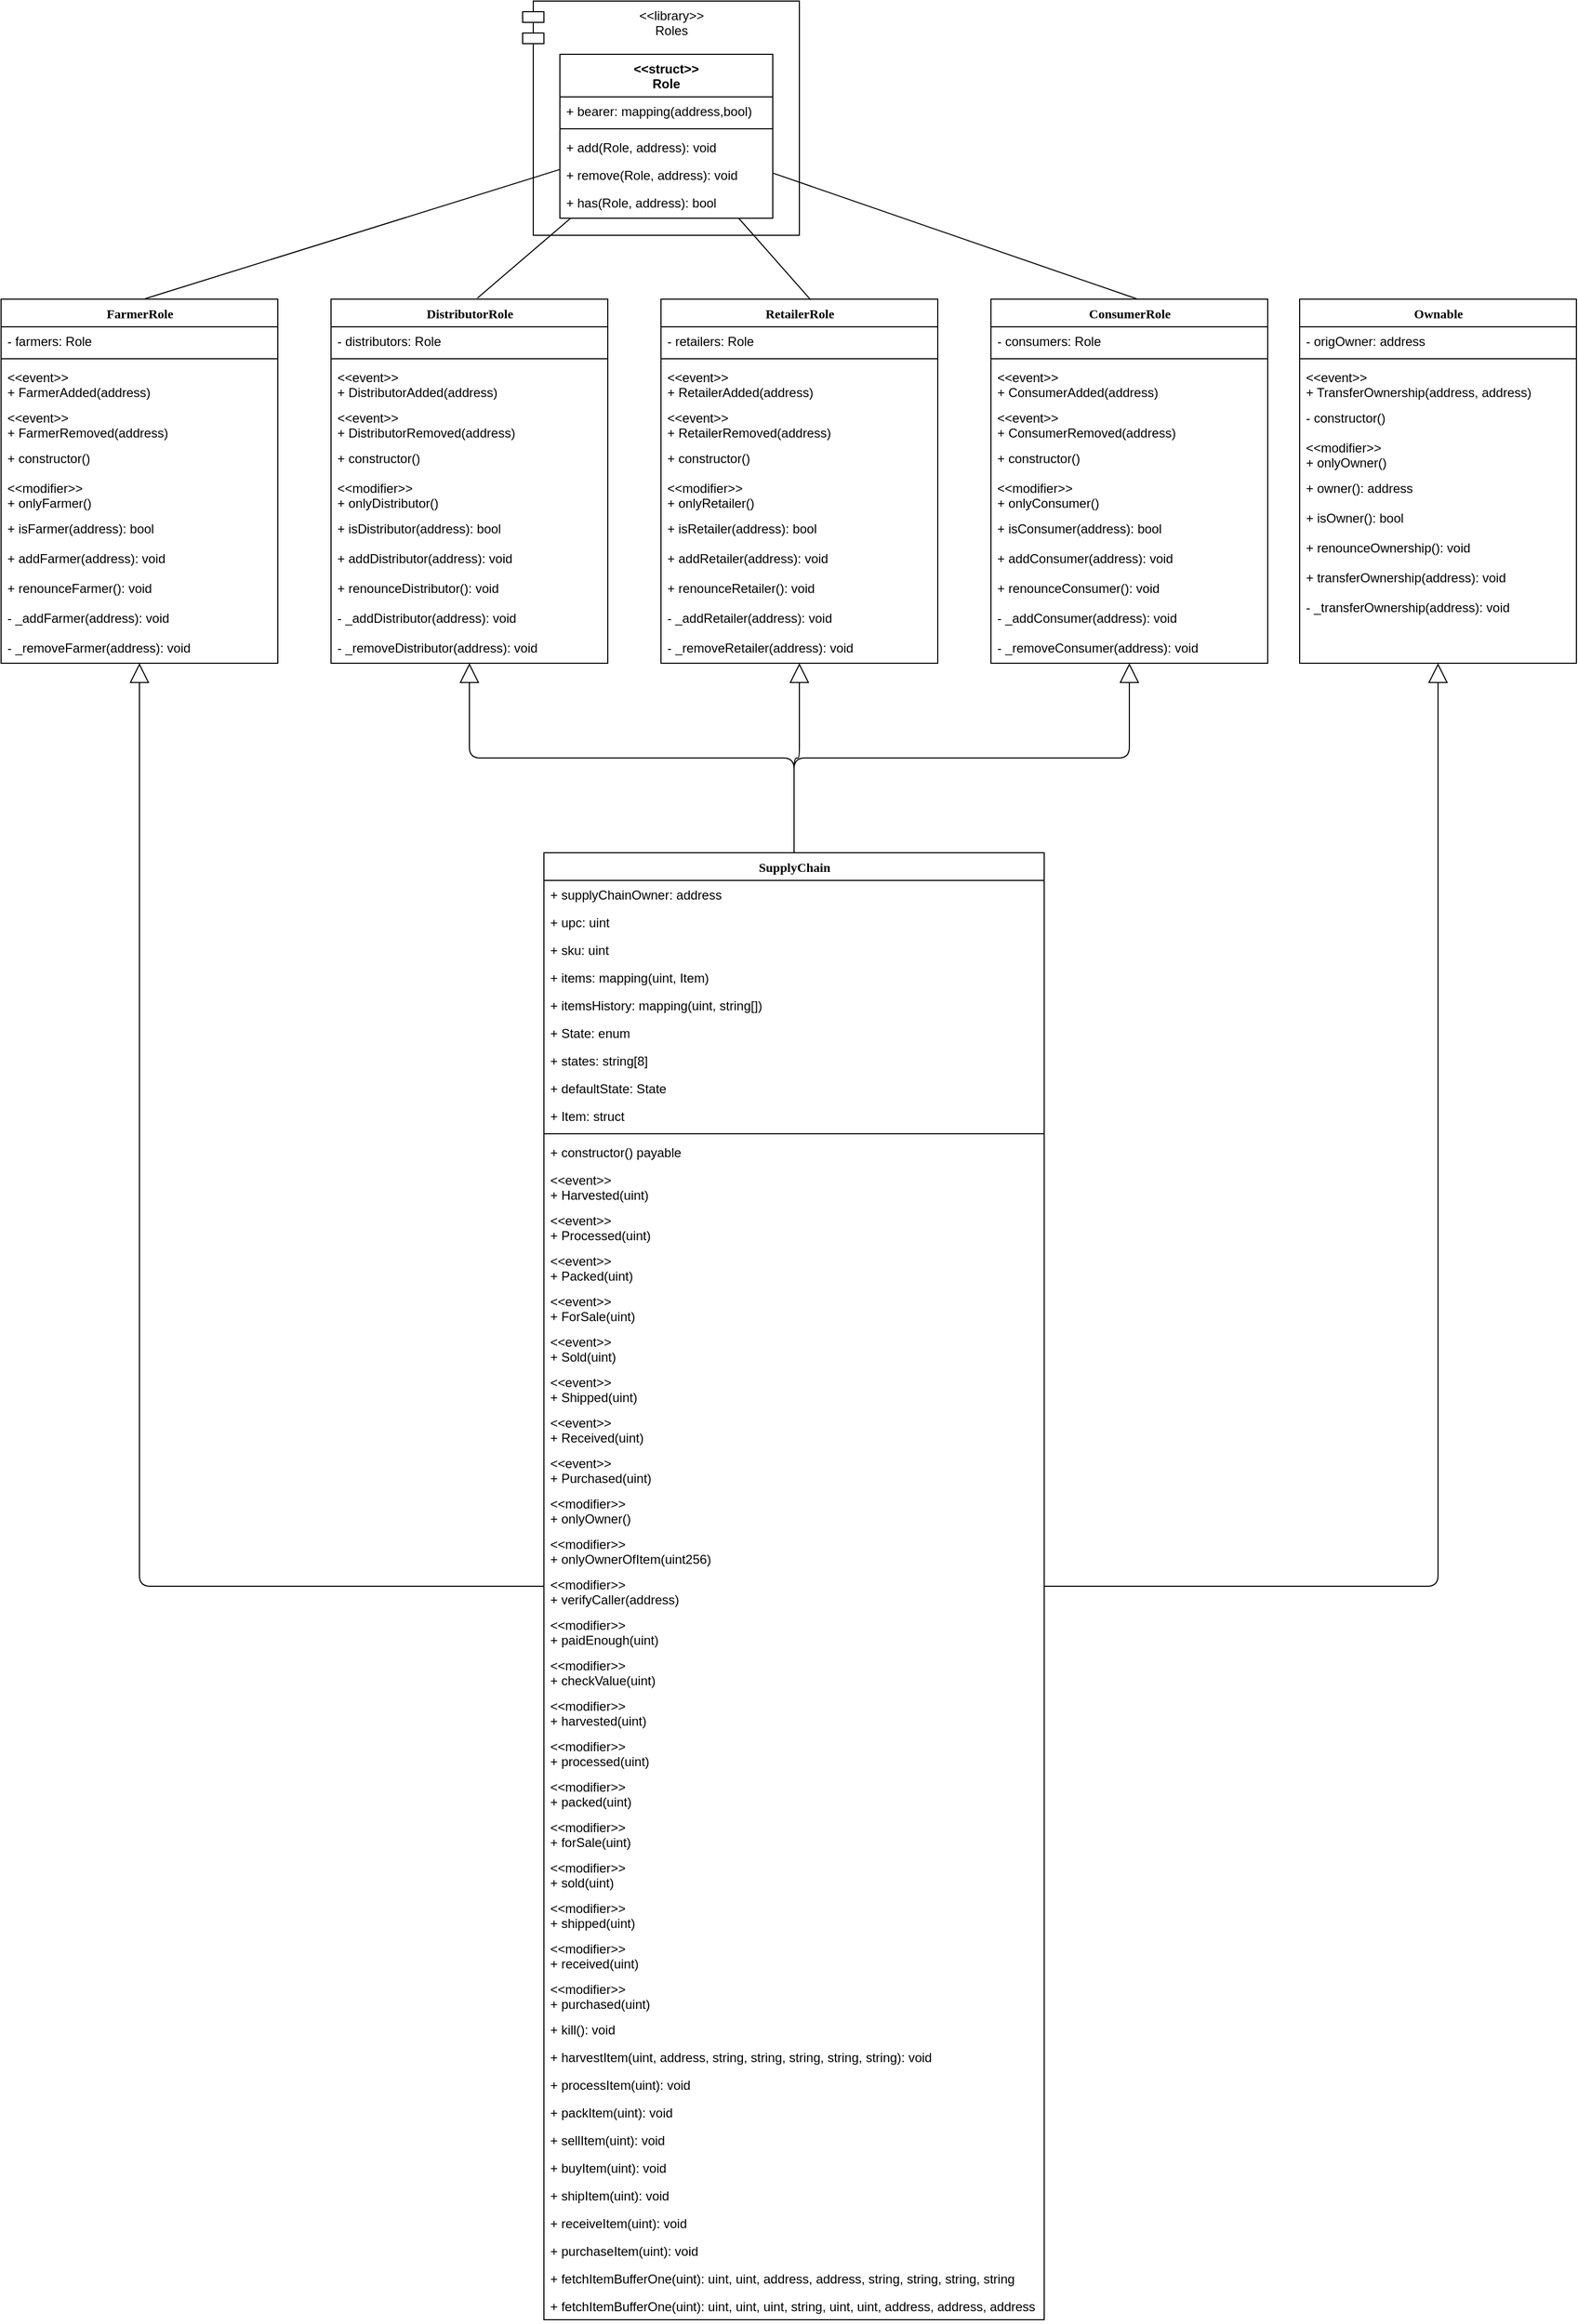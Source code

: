 <mxfile version="22.1.4" type="device">
  <diagram name="Page-1" id="9f46799a-70d6-7492-0946-bef42562c5a5">
    <mxGraphModel dx="1674" dy="790" grid="1" gridSize="10" guides="1" tooltips="1" connect="1" arrows="1" fold="1" page="1" pageScale="1" pageWidth="1100" pageHeight="850" background="none" math="0" shadow="0">
      <root>
        <mxCell id="0" />
        <mxCell id="1" parent="0" />
        <mxCell id="WF_WdsLJPNOX7HRi6oUJ-11" value="&amp;lt;&amp;lt;library&amp;gt;&amp;gt;&lt;br&gt;Roles" style="shape=module;align=left;spacingLeft=20;align=center;verticalAlign=top;whiteSpace=wrap;html=1;" vertex="1" parent="1">
          <mxGeometry x="530" width="260" height="220" as="geometry" />
        </mxCell>
        <mxCell id="78961159f06e98e8-43" value="FarmerRole" style="swimlane;html=1;fontStyle=1;align=center;verticalAlign=top;childLayout=stackLayout;horizontal=1;startSize=26;horizontalStack=0;resizeParent=1;resizeLast=0;collapsible=1;marginBottom=0;swimlaneFillColor=#ffffff;rounded=0;shadow=0;comic=0;labelBackgroundColor=none;strokeWidth=1;fillColor=none;fontFamily=Verdana;fontSize=12" parent="1" vertex="1">
          <mxGeometry x="40" y="280" width="260" height="342" as="geometry" />
        </mxCell>
        <mxCell id="78961159f06e98e8-44" value="- farmers: Role" style="text;html=1;strokeColor=none;fillColor=none;align=left;verticalAlign=top;spacingLeft=4;spacingRight=4;whiteSpace=wrap;overflow=hidden;rotatable=0;points=[[0,0.5],[1,0.5]];portConstraint=eastwest;" parent="78961159f06e98e8-43" vertex="1">
          <mxGeometry y="26" width="260" height="26" as="geometry" />
        </mxCell>
        <mxCell id="78961159f06e98e8-51" value="" style="line;html=1;strokeWidth=1;fillColor=none;align=left;verticalAlign=middle;spacingTop=-1;spacingLeft=3;spacingRight=3;rotatable=0;labelPosition=right;points=[];portConstraint=eastwest;" parent="78961159f06e98e8-43" vertex="1">
          <mxGeometry y="52" width="260" height="8" as="geometry" />
        </mxCell>
        <mxCell id="78961159f06e98e8-52" value="&amp;lt;&amp;lt;event&amp;gt;&amp;gt;&lt;br&gt;+ FarmerAdded(address)" style="text;html=1;strokeColor=none;fillColor=none;align=left;verticalAlign=top;spacingLeft=4;spacingRight=4;whiteSpace=wrap;overflow=hidden;rotatable=0;points=[[0,0.5],[1,0.5]];portConstraint=eastwest;" parent="78961159f06e98e8-43" vertex="1">
          <mxGeometry y="60" width="260" height="38" as="geometry" />
        </mxCell>
        <mxCell id="WF_WdsLJPNOX7HRi6oUJ-13" value="&amp;lt;&amp;lt;event&amp;gt;&amp;gt;&lt;br&gt;+ FarmerRemoved(address)" style="text;html=1;strokeColor=none;fillColor=none;align=left;verticalAlign=top;spacingLeft=4;spacingRight=4;whiteSpace=wrap;overflow=hidden;rotatable=0;points=[[0,0.5],[1,0.5]];portConstraint=eastwest;" vertex="1" parent="78961159f06e98e8-43">
          <mxGeometry y="98" width="260" height="38" as="geometry" />
        </mxCell>
        <mxCell id="WF_WdsLJPNOX7HRi6oUJ-14" value="+ constructor()" style="text;html=1;strokeColor=none;fillColor=none;align=left;verticalAlign=top;spacingLeft=4;spacingRight=4;whiteSpace=wrap;overflow=hidden;rotatable=0;points=[[0,0.5],[1,0.5]];portConstraint=eastwest;" vertex="1" parent="78961159f06e98e8-43">
          <mxGeometry y="136" width="260" height="28" as="geometry" />
        </mxCell>
        <mxCell id="WF_WdsLJPNOX7HRi6oUJ-15" value="&amp;lt;&amp;lt;modifier&amp;gt;&amp;gt;&lt;br&gt;+ onlyFarmer()" style="text;html=1;strokeColor=none;fillColor=none;align=left;verticalAlign=top;spacingLeft=4;spacingRight=4;whiteSpace=wrap;overflow=hidden;rotatable=0;points=[[0,0.5],[1,0.5]];portConstraint=eastwest;" vertex="1" parent="78961159f06e98e8-43">
          <mxGeometry y="164" width="260" height="38" as="geometry" />
        </mxCell>
        <mxCell id="WF_WdsLJPNOX7HRi6oUJ-16" value="+ isFarmer(address): bool" style="text;html=1;strokeColor=none;fillColor=none;align=left;verticalAlign=top;spacingLeft=4;spacingRight=4;whiteSpace=wrap;overflow=hidden;rotatable=0;points=[[0,0.5],[1,0.5]];portConstraint=eastwest;" vertex="1" parent="78961159f06e98e8-43">
          <mxGeometry y="202" width="260" height="28" as="geometry" />
        </mxCell>
        <mxCell id="WF_WdsLJPNOX7HRi6oUJ-18" value="+ addFarmer(address): void" style="text;html=1;strokeColor=none;fillColor=none;align=left;verticalAlign=top;spacingLeft=4;spacingRight=4;whiteSpace=wrap;overflow=hidden;rotatable=0;points=[[0,0.5],[1,0.5]];portConstraint=eastwest;" vertex="1" parent="78961159f06e98e8-43">
          <mxGeometry y="230" width="260" height="28" as="geometry" />
        </mxCell>
        <mxCell id="WF_WdsLJPNOX7HRi6oUJ-19" value="+ renounceFarmer(): void" style="text;html=1;strokeColor=none;fillColor=none;align=left;verticalAlign=top;spacingLeft=4;spacingRight=4;whiteSpace=wrap;overflow=hidden;rotatable=0;points=[[0,0.5],[1,0.5]];portConstraint=eastwest;" vertex="1" parent="78961159f06e98e8-43">
          <mxGeometry y="258" width="260" height="28" as="geometry" />
        </mxCell>
        <mxCell id="WF_WdsLJPNOX7HRi6oUJ-20" value="- _addFarmer(address): void" style="text;html=1;strokeColor=none;fillColor=none;align=left;verticalAlign=top;spacingLeft=4;spacingRight=4;whiteSpace=wrap;overflow=hidden;rotatable=0;points=[[0,0.5],[1,0.5]];portConstraint=eastwest;" vertex="1" parent="78961159f06e98e8-43">
          <mxGeometry y="286" width="260" height="28" as="geometry" />
        </mxCell>
        <mxCell id="WF_WdsLJPNOX7HRi6oUJ-21" value="- _removeFarmer(address): void" style="text;html=1;strokeColor=none;fillColor=none;align=left;verticalAlign=top;spacingLeft=4;spacingRight=4;whiteSpace=wrap;overflow=hidden;rotatable=0;points=[[0,0.5],[1,0.5]];portConstraint=eastwest;" vertex="1" parent="78961159f06e98e8-43">
          <mxGeometry y="314" width="260" height="28" as="geometry" />
        </mxCell>
        <mxCell id="78961159f06e98e8-127" style="edgeStyle=orthogonalEdgeStyle;html=1;labelBackgroundColor=none;startFill=0;startSize=8;endArrow=block;endFill=0;endSize=16;fontFamily=Verdana;fontSize=12;" parent="1" source="78961159f06e98e8-95" target="78961159f06e98e8-43" edge="1">
          <mxGeometry relative="1" as="geometry" />
        </mxCell>
        <mxCell id="78961159f06e98e8-95" value="SupplyChain" style="swimlane;html=1;fontStyle=1;align=center;verticalAlign=top;childLayout=stackLayout;horizontal=1;startSize=26;horizontalStack=0;resizeParent=1;resizeLast=0;collapsible=1;marginBottom=0;swimlaneFillColor=#ffffff;rounded=0;shadow=0;comic=0;labelBackgroundColor=none;strokeWidth=1;fillColor=none;fontFamily=Verdana;fontSize=12" parent="1" vertex="1">
          <mxGeometry x="550" y="800" width="470" height="1378" as="geometry" />
        </mxCell>
        <mxCell id="78961159f06e98e8-96" value="+ supplyChainOwner: address" style="text;html=1;strokeColor=none;fillColor=none;align=left;verticalAlign=top;spacingLeft=4;spacingRight=4;whiteSpace=wrap;overflow=hidden;rotatable=0;points=[[0,0.5],[1,0.5]];portConstraint=eastwest;" parent="78961159f06e98e8-95" vertex="1">
          <mxGeometry y="26" width="470" height="26" as="geometry" />
        </mxCell>
        <mxCell id="78961159f06e98e8-97" value="+ upc: uint" style="text;html=1;strokeColor=none;fillColor=none;align=left;verticalAlign=top;spacingLeft=4;spacingRight=4;whiteSpace=wrap;overflow=hidden;rotatable=0;points=[[0,0.5],[1,0.5]];portConstraint=eastwest;" parent="78961159f06e98e8-95" vertex="1">
          <mxGeometry y="52" width="470" height="26" as="geometry" />
        </mxCell>
        <mxCell id="78961159f06e98e8-98" value="+ sku: uint" style="text;html=1;strokeColor=none;fillColor=none;align=left;verticalAlign=top;spacingLeft=4;spacingRight=4;whiteSpace=wrap;overflow=hidden;rotatable=0;points=[[0,0.5],[1,0.5]];portConstraint=eastwest;" parent="78961159f06e98e8-95" vertex="1">
          <mxGeometry y="78" width="470" height="26" as="geometry" />
        </mxCell>
        <mxCell id="78961159f06e98e8-102" value="+ items: mapping(uint, Item)" style="text;html=1;strokeColor=none;fillColor=none;align=left;verticalAlign=top;spacingLeft=4;spacingRight=4;whiteSpace=wrap;overflow=hidden;rotatable=0;points=[[0,0.5],[1,0.5]];portConstraint=eastwest;" parent="78961159f06e98e8-95" vertex="1">
          <mxGeometry y="104" width="470" height="26" as="geometry" />
        </mxCell>
        <mxCell id="WF_WdsLJPNOX7HRi6oUJ-80" value="+ itemsHistory: mapping(uint, string[])" style="text;html=1;strokeColor=none;fillColor=none;align=left;verticalAlign=top;spacingLeft=4;spacingRight=4;whiteSpace=wrap;overflow=hidden;rotatable=0;points=[[0,0.5],[1,0.5]];portConstraint=eastwest;" vertex="1" parent="78961159f06e98e8-95">
          <mxGeometry y="130" width="470" height="26" as="geometry" />
        </mxCell>
        <mxCell id="WF_WdsLJPNOX7HRi6oUJ-83" value="+ State: enum" style="text;html=1;strokeColor=none;fillColor=none;align=left;verticalAlign=top;spacingLeft=4;spacingRight=4;whiteSpace=wrap;overflow=hidden;rotatable=0;points=[[0,0.5],[1,0.5]];portConstraint=eastwest;" vertex="1" parent="78961159f06e98e8-95">
          <mxGeometry y="156" width="470" height="26" as="geometry" />
        </mxCell>
        <mxCell id="WF_WdsLJPNOX7HRi6oUJ-84" value="+ states: string[8]" style="text;html=1;strokeColor=none;fillColor=none;align=left;verticalAlign=top;spacingLeft=4;spacingRight=4;whiteSpace=wrap;overflow=hidden;rotatable=0;points=[[0,0.5],[1,0.5]];portConstraint=eastwest;" vertex="1" parent="78961159f06e98e8-95">
          <mxGeometry y="182" width="470" height="26" as="geometry" />
        </mxCell>
        <mxCell id="WF_WdsLJPNOX7HRi6oUJ-85" value="+ defaultState: State" style="text;html=1;strokeColor=none;fillColor=none;align=left;verticalAlign=top;spacingLeft=4;spacingRight=4;whiteSpace=wrap;overflow=hidden;rotatable=0;points=[[0,0.5],[1,0.5]];portConstraint=eastwest;" vertex="1" parent="78961159f06e98e8-95">
          <mxGeometry y="208" width="470" height="26" as="geometry" />
        </mxCell>
        <mxCell id="WF_WdsLJPNOX7HRi6oUJ-86" value="+ Item: struct" style="text;html=1;strokeColor=none;fillColor=none;align=left;verticalAlign=top;spacingLeft=4;spacingRight=4;whiteSpace=wrap;overflow=hidden;rotatable=0;points=[[0,0.5],[1,0.5]];portConstraint=eastwest;" vertex="1" parent="78961159f06e98e8-95">
          <mxGeometry y="234" width="470" height="26" as="geometry" />
        </mxCell>
        <mxCell id="78961159f06e98e8-103" value="" style="line;html=1;strokeWidth=1;fillColor=none;align=left;verticalAlign=middle;spacingTop=-1;spacingLeft=3;spacingRight=3;rotatable=0;labelPosition=right;points=[];portConstraint=eastwest;" parent="78961159f06e98e8-95" vertex="1">
          <mxGeometry y="260" width="470" height="8" as="geometry" />
        </mxCell>
        <mxCell id="78961159f06e98e8-104" value="+ constructor() payable" style="text;html=1;strokeColor=none;fillColor=none;align=left;verticalAlign=top;spacingLeft=4;spacingRight=4;whiteSpace=wrap;overflow=hidden;rotatable=0;points=[[0,0.5],[1,0.5]];portConstraint=eastwest;" parent="78961159f06e98e8-95" vertex="1">
          <mxGeometry y="268" width="470" height="26" as="geometry" />
        </mxCell>
        <mxCell id="WF_WdsLJPNOX7HRi6oUJ-87" value="&amp;lt;&amp;lt;event&amp;gt;&amp;gt;&lt;br&gt;+ Harvested(uint)" style="text;html=1;strokeColor=none;fillColor=none;align=left;verticalAlign=top;spacingLeft=4;spacingRight=4;whiteSpace=wrap;overflow=hidden;rotatable=0;points=[[0,0.5],[1,0.5]];portConstraint=eastwest;" vertex="1" parent="78961159f06e98e8-95">
          <mxGeometry y="294" width="470" height="38" as="geometry" />
        </mxCell>
        <mxCell id="WF_WdsLJPNOX7HRi6oUJ-88" value="&amp;lt;&amp;lt;event&amp;gt;&amp;gt;&lt;br&gt;+ Processed(uint)" style="text;html=1;strokeColor=none;fillColor=none;align=left;verticalAlign=top;spacingLeft=4;spacingRight=4;whiteSpace=wrap;overflow=hidden;rotatable=0;points=[[0,0.5],[1,0.5]];portConstraint=eastwest;" vertex="1" parent="78961159f06e98e8-95">
          <mxGeometry y="332" width="470" height="38" as="geometry" />
        </mxCell>
        <mxCell id="WF_WdsLJPNOX7HRi6oUJ-89" value="&amp;lt;&amp;lt;event&amp;gt;&amp;gt;&lt;br&gt;+ Packed(uint)" style="text;html=1;strokeColor=none;fillColor=none;align=left;verticalAlign=top;spacingLeft=4;spacingRight=4;whiteSpace=wrap;overflow=hidden;rotatable=0;points=[[0,0.5],[1,0.5]];portConstraint=eastwest;" vertex="1" parent="78961159f06e98e8-95">
          <mxGeometry y="370" width="470" height="38" as="geometry" />
        </mxCell>
        <mxCell id="WF_WdsLJPNOX7HRi6oUJ-90" value="&amp;lt;&amp;lt;event&amp;gt;&amp;gt;&lt;br&gt;+ ForSale(uint)" style="text;html=1;strokeColor=none;fillColor=none;align=left;verticalAlign=top;spacingLeft=4;spacingRight=4;whiteSpace=wrap;overflow=hidden;rotatable=0;points=[[0,0.5],[1,0.5]];portConstraint=eastwest;" vertex="1" parent="78961159f06e98e8-95">
          <mxGeometry y="408" width="470" height="38" as="geometry" />
        </mxCell>
        <mxCell id="WF_WdsLJPNOX7HRi6oUJ-91" value="&amp;lt;&amp;lt;event&amp;gt;&amp;gt;&lt;br&gt;+ Sold(uint)" style="text;html=1;strokeColor=none;fillColor=none;align=left;verticalAlign=top;spacingLeft=4;spacingRight=4;whiteSpace=wrap;overflow=hidden;rotatable=0;points=[[0,0.5],[1,0.5]];portConstraint=eastwest;" vertex="1" parent="78961159f06e98e8-95">
          <mxGeometry y="446" width="470" height="38" as="geometry" />
        </mxCell>
        <mxCell id="WF_WdsLJPNOX7HRi6oUJ-92" value="&amp;lt;&amp;lt;event&amp;gt;&amp;gt;&lt;br&gt;+ Shipped(uint)" style="text;html=1;strokeColor=none;fillColor=none;align=left;verticalAlign=top;spacingLeft=4;spacingRight=4;whiteSpace=wrap;overflow=hidden;rotatable=0;points=[[0,0.5],[1,0.5]];portConstraint=eastwest;" vertex="1" parent="78961159f06e98e8-95">
          <mxGeometry y="484" width="470" height="38" as="geometry" />
        </mxCell>
        <mxCell id="WF_WdsLJPNOX7HRi6oUJ-93" value="&amp;lt;&amp;lt;event&amp;gt;&amp;gt;&lt;br&gt;+ Received(uint)" style="text;html=1;strokeColor=none;fillColor=none;align=left;verticalAlign=top;spacingLeft=4;spacingRight=4;whiteSpace=wrap;overflow=hidden;rotatable=0;points=[[0,0.5],[1,0.5]];portConstraint=eastwest;" vertex="1" parent="78961159f06e98e8-95">
          <mxGeometry y="522" width="470" height="38" as="geometry" />
        </mxCell>
        <mxCell id="WF_WdsLJPNOX7HRi6oUJ-94" value="&amp;lt;&amp;lt;event&amp;gt;&amp;gt;&lt;br&gt;+ Purchased(uint)" style="text;html=1;strokeColor=none;fillColor=none;align=left;verticalAlign=top;spacingLeft=4;spacingRight=4;whiteSpace=wrap;overflow=hidden;rotatable=0;points=[[0,0.5],[1,0.5]];portConstraint=eastwest;" vertex="1" parent="78961159f06e98e8-95">
          <mxGeometry y="560" width="470" height="38" as="geometry" />
        </mxCell>
        <mxCell id="WF_WdsLJPNOX7HRi6oUJ-95" value="&amp;lt;&amp;lt;modifier&amp;gt;&amp;gt;&lt;br&gt;+ onlyOwner()" style="text;html=1;strokeColor=none;fillColor=none;align=left;verticalAlign=top;spacingLeft=4;spacingRight=4;whiteSpace=wrap;overflow=hidden;rotatable=0;points=[[0,0.5],[1,0.5]];portConstraint=eastwest;" vertex="1" parent="78961159f06e98e8-95">
          <mxGeometry y="598" width="470" height="38" as="geometry" />
        </mxCell>
        <mxCell id="WF_WdsLJPNOX7HRi6oUJ-96" value="&amp;lt;&amp;lt;modifier&amp;gt;&amp;gt;&lt;br&gt;+ onlyOwnerOfItem(uint256)" style="text;html=1;strokeColor=none;fillColor=none;align=left;verticalAlign=top;spacingLeft=4;spacingRight=4;whiteSpace=wrap;overflow=hidden;rotatable=0;points=[[0,0.5],[1,0.5]];portConstraint=eastwest;" vertex="1" parent="78961159f06e98e8-95">
          <mxGeometry y="636" width="470" height="38" as="geometry" />
        </mxCell>
        <mxCell id="WF_WdsLJPNOX7HRi6oUJ-97" value="&amp;lt;&amp;lt;modifier&amp;gt;&amp;gt;&lt;br&gt;+ verifyCaller(address)" style="text;html=1;strokeColor=none;fillColor=none;align=left;verticalAlign=top;spacingLeft=4;spacingRight=4;whiteSpace=wrap;overflow=hidden;rotatable=0;points=[[0,0.5],[1,0.5]];portConstraint=eastwest;" vertex="1" parent="78961159f06e98e8-95">
          <mxGeometry y="674" width="470" height="38" as="geometry" />
        </mxCell>
        <mxCell id="WF_WdsLJPNOX7HRi6oUJ-98" value="&amp;lt;&amp;lt;modifier&amp;gt;&amp;gt;&lt;br&gt;+ paidEnough(uint)" style="text;html=1;strokeColor=none;fillColor=none;align=left;verticalAlign=top;spacingLeft=4;spacingRight=4;whiteSpace=wrap;overflow=hidden;rotatable=0;points=[[0,0.5],[1,0.5]];portConstraint=eastwest;" vertex="1" parent="78961159f06e98e8-95">
          <mxGeometry y="712" width="470" height="38" as="geometry" />
        </mxCell>
        <mxCell id="WF_WdsLJPNOX7HRi6oUJ-99" value="&amp;lt;&amp;lt;modifier&amp;gt;&amp;gt;&lt;br&gt;+ checkValue(uint)" style="text;html=1;strokeColor=none;fillColor=none;align=left;verticalAlign=top;spacingLeft=4;spacingRight=4;whiteSpace=wrap;overflow=hidden;rotatable=0;points=[[0,0.5],[1,0.5]];portConstraint=eastwest;" vertex="1" parent="78961159f06e98e8-95">
          <mxGeometry y="750" width="470" height="38" as="geometry" />
        </mxCell>
        <mxCell id="WF_WdsLJPNOX7HRi6oUJ-100" value="&amp;lt;&amp;lt;modifier&amp;gt;&amp;gt;&lt;br&gt;+ harvested(uint)" style="text;html=1;strokeColor=none;fillColor=none;align=left;verticalAlign=top;spacingLeft=4;spacingRight=4;whiteSpace=wrap;overflow=hidden;rotatable=0;points=[[0,0.5],[1,0.5]];portConstraint=eastwest;" vertex="1" parent="78961159f06e98e8-95">
          <mxGeometry y="788" width="470" height="38" as="geometry" />
        </mxCell>
        <mxCell id="WF_WdsLJPNOX7HRi6oUJ-101" value="&amp;lt;&amp;lt;modifier&amp;gt;&amp;gt;&lt;br&gt;+ processed(uint)" style="text;html=1;strokeColor=none;fillColor=none;align=left;verticalAlign=top;spacingLeft=4;spacingRight=4;whiteSpace=wrap;overflow=hidden;rotatable=0;points=[[0,0.5],[1,0.5]];portConstraint=eastwest;" vertex="1" parent="78961159f06e98e8-95">
          <mxGeometry y="826" width="470" height="38" as="geometry" />
        </mxCell>
        <mxCell id="WF_WdsLJPNOX7HRi6oUJ-102" value="&amp;lt;&amp;lt;modifier&amp;gt;&amp;gt;&lt;br&gt;+ packed(uint)" style="text;html=1;strokeColor=none;fillColor=none;align=left;verticalAlign=top;spacingLeft=4;spacingRight=4;whiteSpace=wrap;overflow=hidden;rotatable=0;points=[[0,0.5],[1,0.5]];portConstraint=eastwest;" vertex="1" parent="78961159f06e98e8-95">
          <mxGeometry y="864" width="470" height="38" as="geometry" />
        </mxCell>
        <mxCell id="WF_WdsLJPNOX7HRi6oUJ-103" value="&amp;lt;&amp;lt;modifier&amp;gt;&amp;gt;&lt;br&gt;+ forSale(uint)" style="text;html=1;strokeColor=none;fillColor=none;align=left;verticalAlign=top;spacingLeft=4;spacingRight=4;whiteSpace=wrap;overflow=hidden;rotatable=0;points=[[0,0.5],[1,0.5]];portConstraint=eastwest;" vertex="1" parent="78961159f06e98e8-95">
          <mxGeometry y="902" width="470" height="38" as="geometry" />
        </mxCell>
        <mxCell id="WF_WdsLJPNOX7HRi6oUJ-104" value="&amp;lt;&amp;lt;modifier&amp;gt;&amp;gt;&lt;br&gt;+ sold(uint)" style="text;html=1;strokeColor=none;fillColor=none;align=left;verticalAlign=top;spacingLeft=4;spacingRight=4;whiteSpace=wrap;overflow=hidden;rotatable=0;points=[[0,0.5],[1,0.5]];portConstraint=eastwest;" vertex="1" parent="78961159f06e98e8-95">
          <mxGeometry y="940" width="470" height="38" as="geometry" />
        </mxCell>
        <mxCell id="WF_WdsLJPNOX7HRi6oUJ-105" value="&amp;lt;&amp;lt;modifier&amp;gt;&amp;gt;&lt;br&gt;+ shipped(uint)" style="text;html=1;strokeColor=none;fillColor=none;align=left;verticalAlign=top;spacingLeft=4;spacingRight=4;whiteSpace=wrap;overflow=hidden;rotatable=0;points=[[0,0.5],[1,0.5]];portConstraint=eastwest;" vertex="1" parent="78961159f06e98e8-95">
          <mxGeometry y="978" width="470" height="38" as="geometry" />
        </mxCell>
        <mxCell id="WF_WdsLJPNOX7HRi6oUJ-106" value="&amp;lt;&amp;lt;modifier&amp;gt;&amp;gt;&lt;br&gt;+ received(uint)" style="text;html=1;strokeColor=none;fillColor=none;align=left;verticalAlign=top;spacingLeft=4;spacingRight=4;whiteSpace=wrap;overflow=hidden;rotatable=0;points=[[0,0.5],[1,0.5]];portConstraint=eastwest;" vertex="1" parent="78961159f06e98e8-95">
          <mxGeometry y="1016" width="470" height="38" as="geometry" />
        </mxCell>
        <mxCell id="WF_WdsLJPNOX7HRi6oUJ-107" value="&amp;lt;&amp;lt;modifier&amp;gt;&amp;gt;&lt;br&gt;+ purchased(uint)" style="text;html=1;strokeColor=none;fillColor=none;align=left;verticalAlign=top;spacingLeft=4;spacingRight=4;whiteSpace=wrap;overflow=hidden;rotatable=0;points=[[0,0.5],[1,0.5]];portConstraint=eastwest;" vertex="1" parent="78961159f06e98e8-95">
          <mxGeometry y="1054" width="470" height="38" as="geometry" />
        </mxCell>
        <mxCell id="WF_WdsLJPNOX7HRi6oUJ-108" value="+ kill(): void" style="text;html=1;strokeColor=none;fillColor=none;align=left;verticalAlign=top;spacingLeft=4;spacingRight=4;whiteSpace=wrap;overflow=hidden;rotatable=0;points=[[0,0.5],[1,0.5]];portConstraint=eastwest;" vertex="1" parent="78961159f06e98e8-95">
          <mxGeometry y="1092" width="470" height="26" as="geometry" />
        </mxCell>
        <mxCell id="WF_WdsLJPNOX7HRi6oUJ-109" value="+ harvestItem(uint, address, string,&amp;nbsp;string,&amp;nbsp;string,&amp;nbsp;string,&amp;nbsp;string): void" style="text;html=1;strokeColor=none;fillColor=none;align=left;verticalAlign=top;spacingLeft=4;spacingRight=4;whiteSpace=wrap;overflow=hidden;rotatable=0;points=[[0,0.5],[1,0.5]];portConstraint=eastwest;" vertex="1" parent="78961159f06e98e8-95">
          <mxGeometry y="1118" width="470" height="26" as="geometry" />
        </mxCell>
        <mxCell id="WF_WdsLJPNOX7HRi6oUJ-110" value="+ processItem(uint): void" style="text;html=1;strokeColor=none;fillColor=none;align=left;verticalAlign=top;spacingLeft=4;spacingRight=4;whiteSpace=wrap;overflow=hidden;rotatable=0;points=[[0,0.5],[1,0.5]];portConstraint=eastwest;" vertex="1" parent="78961159f06e98e8-95">
          <mxGeometry y="1144" width="470" height="26" as="geometry" />
        </mxCell>
        <mxCell id="WF_WdsLJPNOX7HRi6oUJ-111" value="+ packItem(uint): void" style="text;html=1;strokeColor=none;fillColor=none;align=left;verticalAlign=top;spacingLeft=4;spacingRight=4;whiteSpace=wrap;overflow=hidden;rotatable=0;points=[[0,0.5],[1,0.5]];portConstraint=eastwest;" vertex="1" parent="78961159f06e98e8-95">
          <mxGeometry y="1170" width="470" height="26" as="geometry" />
        </mxCell>
        <mxCell id="WF_WdsLJPNOX7HRi6oUJ-112" value="+ sellItem(uint): void" style="text;html=1;strokeColor=none;fillColor=none;align=left;verticalAlign=top;spacingLeft=4;spacingRight=4;whiteSpace=wrap;overflow=hidden;rotatable=0;points=[[0,0.5],[1,0.5]];portConstraint=eastwest;" vertex="1" parent="78961159f06e98e8-95">
          <mxGeometry y="1196" width="470" height="26" as="geometry" />
        </mxCell>
        <mxCell id="WF_WdsLJPNOX7HRi6oUJ-113" value="+ buyItem(uint): void" style="text;html=1;strokeColor=none;fillColor=none;align=left;verticalAlign=top;spacingLeft=4;spacingRight=4;whiteSpace=wrap;overflow=hidden;rotatable=0;points=[[0,0.5],[1,0.5]];portConstraint=eastwest;" vertex="1" parent="78961159f06e98e8-95">
          <mxGeometry y="1222" width="470" height="26" as="geometry" />
        </mxCell>
        <mxCell id="WF_WdsLJPNOX7HRi6oUJ-114" value="+ shipItem(uint): void" style="text;html=1;strokeColor=none;fillColor=none;align=left;verticalAlign=top;spacingLeft=4;spacingRight=4;whiteSpace=wrap;overflow=hidden;rotatable=0;points=[[0,0.5],[1,0.5]];portConstraint=eastwest;" vertex="1" parent="78961159f06e98e8-95">
          <mxGeometry y="1248" width="470" height="26" as="geometry" />
        </mxCell>
        <mxCell id="WF_WdsLJPNOX7HRi6oUJ-115" value="+ receiveItem(uint): void" style="text;html=1;strokeColor=none;fillColor=none;align=left;verticalAlign=top;spacingLeft=4;spacingRight=4;whiteSpace=wrap;overflow=hidden;rotatable=0;points=[[0,0.5],[1,0.5]];portConstraint=eastwest;" vertex="1" parent="78961159f06e98e8-95">
          <mxGeometry y="1274" width="470" height="26" as="geometry" />
        </mxCell>
        <mxCell id="WF_WdsLJPNOX7HRi6oUJ-116" value="+ purchaseItem(uint): void" style="text;html=1;strokeColor=none;fillColor=none;align=left;verticalAlign=top;spacingLeft=4;spacingRight=4;whiteSpace=wrap;overflow=hidden;rotatable=0;points=[[0,0.5],[1,0.5]];portConstraint=eastwest;" vertex="1" parent="78961159f06e98e8-95">
          <mxGeometry y="1300" width="470" height="26" as="geometry" />
        </mxCell>
        <mxCell id="WF_WdsLJPNOX7HRi6oUJ-117" value="+ fetchItemBufferOne(uint): uint, uint, address, address, string, string, string, string" style="text;html=1;strokeColor=none;fillColor=none;align=left;verticalAlign=top;spacingLeft=4;spacingRight=4;whiteSpace=wrap;overflow=hidden;rotatable=0;points=[[0,0.5],[1,0.5]];portConstraint=eastwest;" vertex="1" parent="78961159f06e98e8-95">
          <mxGeometry y="1326" width="470" height="26" as="geometry" />
        </mxCell>
        <mxCell id="WF_WdsLJPNOX7HRi6oUJ-118" value="+ fetchItemBufferOne(uint): uint, uint, uint, string, uint, uint, address, address, address" style="text;html=1;strokeColor=none;fillColor=none;align=left;verticalAlign=top;spacingLeft=4;spacingRight=4;whiteSpace=wrap;overflow=hidden;rotatable=0;points=[[0,0.5],[1,0.5]];portConstraint=eastwest;" vertex="1" parent="78961159f06e98e8-95">
          <mxGeometry y="1352" width="470" height="26" as="geometry" />
        </mxCell>
        <mxCell id="WF_WdsLJPNOX7HRi6oUJ-5" value="&amp;lt;&amp;lt;struct&amp;gt;&amp;gt;&lt;br style=&quot;font-size: 12px;&quot;&gt;Role" style="swimlane;fontStyle=1;align=center;verticalAlign=top;childLayout=stackLayout;horizontal=1;startSize=40;horizontalStack=0;resizeParent=1;resizeParentMax=0;resizeLast=0;collapsible=1;marginBottom=0;html=1;fontSize=12;whiteSpace=wrap;spacing=2;spacingTop=0;spacingBottom=0;swimlaneLine=1;" vertex="1" parent="1">
          <mxGeometry x="565" y="50" width="200" height="154" as="geometry">
            <mxRectangle x="420" y="50" width="110" height="40" as="alternateBounds" />
          </mxGeometry>
        </mxCell>
        <mxCell id="WF_WdsLJPNOX7HRi6oUJ-6" value="+ bearer: mapping(address,bool)" style="text;strokeColor=none;fillColor=none;align=left;verticalAlign=top;spacingLeft=4;spacingRight=4;overflow=hidden;rotatable=0;points=[[0,0.5],[1,0.5]];portConstraint=eastwest;whiteSpace=wrap;html=1;" vertex="1" parent="WF_WdsLJPNOX7HRi6oUJ-5">
          <mxGeometry y="40" width="200" height="26" as="geometry" />
        </mxCell>
        <mxCell id="WF_WdsLJPNOX7HRi6oUJ-7" value="" style="line;strokeWidth=1;fillColor=none;align=left;verticalAlign=middle;spacingTop=-1;spacingLeft=3;spacingRight=3;rotatable=0;labelPosition=right;points=[];portConstraint=eastwest;strokeColor=inherit;" vertex="1" parent="WF_WdsLJPNOX7HRi6oUJ-5">
          <mxGeometry y="66" width="200" height="8" as="geometry" />
        </mxCell>
        <mxCell id="WF_WdsLJPNOX7HRi6oUJ-8" value="+ add(Role, address): void" style="text;strokeColor=none;fillColor=none;align=left;verticalAlign=top;spacingLeft=4;spacingRight=4;overflow=hidden;rotatable=0;points=[[0,0.5],[1,0.5]];portConstraint=eastwest;whiteSpace=wrap;html=1;" vertex="1" parent="WF_WdsLJPNOX7HRi6oUJ-5">
          <mxGeometry y="74" width="200" height="26" as="geometry" />
        </mxCell>
        <mxCell id="WF_WdsLJPNOX7HRi6oUJ-9" value="+ remove(Role, address): void" style="text;strokeColor=none;fillColor=none;align=left;verticalAlign=top;spacingLeft=4;spacingRight=4;overflow=hidden;rotatable=0;points=[[0,0.5],[1,0.5]];portConstraint=eastwest;whiteSpace=wrap;html=1;" vertex="1" parent="WF_WdsLJPNOX7HRi6oUJ-5">
          <mxGeometry y="100" width="200" height="26" as="geometry" />
        </mxCell>
        <mxCell id="WF_WdsLJPNOX7HRi6oUJ-17" value="+ has(Role, address): bool" style="text;strokeColor=none;fillColor=none;align=left;verticalAlign=top;spacingLeft=4;spacingRight=4;overflow=hidden;rotatable=0;points=[[0,0.5],[1,0.5]];portConstraint=eastwest;whiteSpace=wrap;html=1;" vertex="1" parent="WF_WdsLJPNOX7HRi6oUJ-5">
          <mxGeometry y="126" width="200" height="28" as="geometry" />
        </mxCell>
        <mxCell id="WF_WdsLJPNOX7HRi6oUJ-10" value="" style="endArrow=none;html=1;rounded=0;exitX=0.52;exitY=-0.001;exitDx=0;exitDy=0;exitPerimeter=0;" edge="1" parent="1" source="78961159f06e98e8-43" target="WF_WdsLJPNOX7HRi6oUJ-5">
          <mxGeometry width="50" height="50" relative="1" as="geometry">
            <mxPoint x="400" y="350" as="sourcePoint" />
            <mxPoint x="450" y="300" as="targetPoint" />
          </mxGeometry>
        </mxCell>
        <mxCell id="WF_WdsLJPNOX7HRi6oUJ-22" value="DistributorRole" style="swimlane;html=1;fontStyle=1;align=center;verticalAlign=top;childLayout=stackLayout;horizontal=1;startSize=26;horizontalStack=0;resizeParent=1;resizeLast=0;collapsible=1;marginBottom=0;swimlaneFillColor=#ffffff;rounded=0;shadow=0;comic=0;labelBackgroundColor=none;strokeWidth=1;fillColor=none;fontFamily=Verdana;fontSize=12" vertex="1" parent="1">
          <mxGeometry x="350" y="280" width="260" height="342" as="geometry" />
        </mxCell>
        <mxCell id="WF_WdsLJPNOX7HRi6oUJ-23" value="- distributors: Role" style="text;html=1;strokeColor=none;fillColor=none;align=left;verticalAlign=top;spacingLeft=4;spacingRight=4;whiteSpace=wrap;overflow=hidden;rotatable=0;points=[[0,0.5],[1,0.5]];portConstraint=eastwest;" vertex="1" parent="WF_WdsLJPNOX7HRi6oUJ-22">
          <mxGeometry y="26" width="260" height="26" as="geometry" />
        </mxCell>
        <mxCell id="WF_WdsLJPNOX7HRi6oUJ-24" value="" style="line;html=1;strokeWidth=1;fillColor=none;align=left;verticalAlign=middle;spacingTop=-1;spacingLeft=3;spacingRight=3;rotatable=0;labelPosition=right;points=[];portConstraint=eastwest;" vertex="1" parent="WF_WdsLJPNOX7HRi6oUJ-22">
          <mxGeometry y="52" width="260" height="8" as="geometry" />
        </mxCell>
        <mxCell id="WF_WdsLJPNOX7HRi6oUJ-25" value="&amp;lt;&amp;lt;event&amp;gt;&amp;gt;&lt;br&gt;+ DistributorAdded(address)" style="text;html=1;strokeColor=none;fillColor=none;align=left;verticalAlign=top;spacingLeft=4;spacingRight=4;whiteSpace=wrap;overflow=hidden;rotatable=0;points=[[0,0.5],[1,0.5]];portConstraint=eastwest;" vertex="1" parent="WF_WdsLJPNOX7HRi6oUJ-22">
          <mxGeometry y="60" width="260" height="38" as="geometry" />
        </mxCell>
        <mxCell id="WF_WdsLJPNOX7HRi6oUJ-26" value="&amp;lt;&amp;lt;event&amp;gt;&amp;gt;&lt;br&gt;+ DistributorRemoved(address)" style="text;html=1;strokeColor=none;fillColor=none;align=left;verticalAlign=top;spacingLeft=4;spacingRight=4;whiteSpace=wrap;overflow=hidden;rotatable=0;points=[[0,0.5],[1,0.5]];portConstraint=eastwest;" vertex="1" parent="WF_WdsLJPNOX7HRi6oUJ-22">
          <mxGeometry y="98" width="260" height="38" as="geometry" />
        </mxCell>
        <mxCell id="WF_WdsLJPNOX7HRi6oUJ-27" value="+ constructor()" style="text;html=1;strokeColor=none;fillColor=none;align=left;verticalAlign=top;spacingLeft=4;spacingRight=4;whiteSpace=wrap;overflow=hidden;rotatable=0;points=[[0,0.5],[1,0.5]];portConstraint=eastwest;" vertex="1" parent="WF_WdsLJPNOX7HRi6oUJ-22">
          <mxGeometry y="136" width="260" height="28" as="geometry" />
        </mxCell>
        <mxCell id="WF_WdsLJPNOX7HRi6oUJ-28" value="&amp;lt;&amp;lt;modifier&amp;gt;&amp;gt;&lt;br&gt;+ onlyDistributor()" style="text;html=1;strokeColor=none;fillColor=none;align=left;verticalAlign=top;spacingLeft=4;spacingRight=4;whiteSpace=wrap;overflow=hidden;rotatable=0;points=[[0,0.5],[1,0.5]];portConstraint=eastwest;" vertex="1" parent="WF_WdsLJPNOX7HRi6oUJ-22">
          <mxGeometry y="164" width="260" height="38" as="geometry" />
        </mxCell>
        <mxCell id="WF_WdsLJPNOX7HRi6oUJ-29" value="+ isDistributor(address): bool" style="text;html=1;strokeColor=none;fillColor=none;align=left;verticalAlign=top;spacingLeft=4;spacingRight=4;whiteSpace=wrap;overflow=hidden;rotatable=0;points=[[0,0.5],[1,0.5]];portConstraint=eastwest;" vertex="1" parent="WF_WdsLJPNOX7HRi6oUJ-22">
          <mxGeometry y="202" width="260" height="28" as="geometry" />
        </mxCell>
        <mxCell id="WF_WdsLJPNOX7HRi6oUJ-30" value="+ addDistributor(address): void" style="text;html=1;strokeColor=none;fillColor=none;align=left;verticalAlign=top;spacingLeft=4;spacingRight=4;whiteSpace=wrap;overflow=hidden;rotatable=0;points=[[0,0.5],[1,0.5]];portConstraint=eastwest;" vertex="1" parent="WF_WdsLJPNOX7HRi6oUJ-22">
          <mxGeometry y="230" width="260" height="28" as="geometry" />
        </mxCell>
        <mxCell id="WF_WdsLJPNOX7HRi6oUJ-31" value="+ renounceDistributor(): void" style="text;html=1;strokeColor=none;fillColor=none;align=left;verticalAlign=top;spacingLeft=4;spacingRight=4;whiteSpace=wrap;overflow=hidden;rotatable=0;points=[[0,0.5],[1,0.5]];portConstraint=eastwest;" vertex="1" parent="WF_WdsLJPNOX7HRi6oUJ-22">
          <mxGeometry y="258" width="260" height="28" as="geometry" />
        </mxCell>
        <mxCell id="WF_WdsLJPNOX7HRi6oUJ-32" value="- _addDistributor(address): void" style="text;html=1;strokeColor=none;fillColor=none;align=left;verticalAlign=top;spacingLeft=4;spacingRight=4;whiteSpace=wrap;overflow=hidden;rotatable=0;points=[[0,0.5],[1,0.5]];portConstraint=eastwest;" vertex="1" parent="WF_WdsLJPNOX7HRi6oUJ-22">
          <mxGeometry y="286" width="260" height="28" as="geometry" />
        </mxCell>
        <mxCell id="WF_WdsLJPNOX7HRi6oUJ-33" value="- _removeDistributor(address): void" style="text;html=1;strokeColor=none;fillColor=none;align=left;verticalAlign=top;spacingLeft=4;spacingRight=4;whiteSpace=wrap;overflow=hidden;rotatable=0;points=[[0,0.5],[1,0.5]];portConstraint=eastwest;" vertex="1" parent="WF_WdsLJPNOX7HRi6oUJ-22">
          <mxGeometry y="314" width="260" height="28" as="geometry" />
        </mxCell>
        <mxCell id="WF_WdsLJPNOX7HRi6oUJ-34" value="" style="endArrow=none;html=1;rounded=0;exitX=0.529;exitY=-0.003;exitDx=0;exitDy=0;exitPerimeter=0;" edge="1" parent="1" source="WF_WdsLJPNOX7HRi6oUJ-22" target="WF_WdsLJPNOX7HRi6oUJ-5">
          <mxGeometry width="50" height="50" relative="1" as="geometry">
            <mxPoint x="410" y="450" as="sourcePoint" />
            <mxPoint x="460" y="400" as="targetPoint" />
          </mxGeometry>
        </mxCell>
        <mxCell id="WF_WdsLJPNOX7HRi6oUJ-35" value="RetailerRole" style="swimlane;html=1;fontStyle=1;align=center;verticalAlign=top;childLayout=stackLayout;horizontal=1;startSize=26;horizontalStack=0;resizeParent=1;resizeLast=0;collapsible=1;marginBottom=0;swimlaneFillColor=#ffffff;rounded=0;shadow=0;comic=0;labelBackgroundColor=none;strokeWidth=1;fillColor=none;fontFamily=Verdana;fontSize=12" vertex="1" parent="1">
          <mxGeometry x="660" y="280" width="260" height="342" as="geometry" />
        </mxCell>
        <mxCell id="WF_WdsLJPNOX7HRi6oUJ-36" value="- retailers: Role" style="text;html=1;strokeColor=none;fillColor=none;align=left;verticalAlign=top;spacingLeft=4;spacingRight=4;whiteSpace=wrap;overflow=hidden;rotatable=0;points=[[0,0.5],[1,0.5]];portConstraint=eastwest;" vertex="1" parent="WF_WdsLJPNOX7HRi6oUJ-35">
          <mxGeometry y="26" width="260" height="26" as="geometry" />
        </mxCell>
        <mxCell id="WF_WdsLJPNOX7HRi6oUJ-37" value="" style="line;html=1;strokeWidth=1;fillColor=none;align=left;verticalAlign=middle;spacingTop=-1;spacingLeft=3;spacingRight=3;rotatable=0;labelPosition=right;points=[];portConstraint=eastwest;" vertex="1" parent="WF_WdsLJPNOX7HRi6oUJ-35">
          <mxGeometry y="52" width="260" height="8" as="geometry" />
        </mxCell>
        <mxCell id="WF_WdsLJPNOX7HRi6oUJ-38" value="&amp;lt;&amp;lt;event&amp;gt;&amp;gt;&lt;br&gt;+ RetailerAdded(address)" style="text;html=1;strokeColor=none;fillColor=none;align=left;verticalAlign=top;spacingLeft=4;spacingRight=4;whiteSpace=wrap;overflow=hidden;rotatable=0;points=[[0,0.5],[1,0.5]];portConstraint=eastwest;" vertex="1" parent="WF_WdsLJPNOX7HRi6oUJ-35">
          <mxGeometry y="60" width="260" height="38" as="geometry" />
        </mxCell>
        <mxCell id="WF_WdsLJPNOX7HRi6oUJ-39" value="&amp;lt;&amp;lt;event&amp;gt;&amp;gt;&lt;br&gt;+ RetailerRemoved(address)" style="text;html=1;strokeColor=none;fillColor=none;align=left;verticalAlign=top;spacingLeft=4;spacingRight=4;whiteSpace=wrap;overflow=hidden;rotatable=0;points=[[0,0.5],[1,0.5]];portConstraint=eastwest;" vertex="1" parent="WF_WdsLJPNOX7HRi6oUJ-35">
          <mxGeometry y="98" width="260" height="38" as="geometry" />
        </mxCell>
        <mxCell id="WF_WdsLJPNOX7HRi6oUJ-40" value="+ constructor()" style="text;html=1;strokeColor=none;fillColor=none;align=left;verticalAlign=top;spacingLeft=4;spacingRight=4;whiteSpace=wrap;overflow=hidden;rotatable=0;points=[[0,0.5],[1,0.5]];portConstraint=eastwest;" vertex="1" parent="WF_WdsLJPNOX7HRi6oUJ-35">
          <mxGeometry y="136" width="260" height="28" as="geometry" />
        </mxCell>
        <mxCell id="WF_WdsLJPNOX7HRi6oUJ-41" value="&amp;lt;&amp;lt;modifier&amp;gt;&amp;gt;&lt;br&gt;+ onlyRetailer()" style="text;html=1;strokeColor=none;fillColor=none;align=left;verticalAlign=top;spacingLeft=4;spacingRight=4;whiteSpace=wrap;overflow=hidden;rotatable=0;points=[[0,0.5],[1,0.5]];portConstraint=eastwest;" vertex="1" parent="WF_WdsLJPNOX7HRi6oUJ-35">
          <mxGeometry y="164" width="260" height="38" as="geometry" />
        </mxCell>
        <mxCell id="WF_WdsLJPNOX7HRi6oUJ-42" value="+ isRetailer(address): bool" style="text;html=1;strokeColor=none;fillColor=none;align=left;verticalAlign=top;spacingLeft=4;spacingRight=4;whiteSpace=wrap;overflow=hidden;rotatable=0;points=[[0,0.5],[1,0.5]];portConstraint=eastwest;" vertex="1" parent="WF_WdsLJPNOX7HRi6oUJ-35">
          <mxGeometry y="202" width="260" height="28" as="geometry" />
        </mxCell>
        <mxCell id="WF_WdsLJPNOX7HRi6oUJ-43" value="+ addRetailer(address): void" style="text;html=1;strokeColor=none;fillColor=none;align=left;verticalAlign=top;spacingLeft=4;spacingRight=4;whiteSpace=wrap;overflow=hidden;rotatable=0;points=[[0,0.5],[1,0.5]];portConstraint=eastwest;" vertex="1" parent="WF_WdsLJPNOX7HRi6oUJ-35">
          <mxGeometry y="230" width="260" height="28" as="geometry" />
        </mxCell>
        <mxCell id="WF_WdsLJPNOX7HRi6oUJ-44" value="+ renounceRetailer(): void" style="text;html=1;strokeColor=none;fillColor=none;align=left;verticalAlign=top;spacingLeft=4;spacingRight=4;whiteSpace=wrap;overflow=hidden;rotatable=0;points=[[0,0.5],[1,0.5]];portConstraint=eastwest;" vertex="1" parent="WF_WdsLJPNOX7HRi6oUJ-35">
          <mxGeometry y="258" width="260" height="28" as="geometry" />
        </mxCell>
        <mxCell id="WF_WdsLJPNOX7HRi6oUJ-45" value="- _addRetailer(address): void" style="text;html=1;strokeColor=none;fillColor=none;align=left;verticalAlign=top;spacingLeft=4;spacingRight=4;whiteSpace=wrap;overflow=hidden;rotatable=0;points=[[0,0.5],[1,0.5]];portConstraint=eastwest;" vertex="1" parent="WF_WdsLJPNOX7HRi6oUJ-35">
          <mxGeometry y="286" width="260" height="28" as="geometry" />
        </mxCell>
        <mxCell id="WF_WdsLJPNOX7HRi6oUJ-46" value="- _removeRetailer(address): void" style="text;html=1;strokeColor=none;fillColor=none;align=left;verticalAlign=top;spacingLeft=4;spacingRight=4;whiteSpace=wrap;overflow=hidden;rotatable=0;points=[[0,0.5],[1,0.5]];portConstraint=eastwest;" vertex="1" parent="WF_WdsLJPNOX7HRi6oUJ-35">
          <mxGeometry y="314" width="260" height="28" as="geometry" />
        </mxCell>
        <mxCell id="WF_WdsLJPNOX7HRi6oUJ-47" value="" style="endArrow=none;html=1;rounded=0;exitX=0.541;exitY=0.002;exitDx=0;exitDy=0;exitPerimeter=0;" edge="1" parent="1" source="WF_WdsLJPNOX7HRi6oUJ-35" target="WF_WdsLJPNOX7HRi6oUJ-5">
          <mxGeometry width="50" height="50" relative="1" as="geometry">
            <mxPoint x="510" y="290" as="sourcePoint" />
            <mxPoint x="516" y="244" as="targetPoint" />
          </mxGeometry>
        </mxCell>
        <mxCell id="WF_WdsLJPNOX7HRi6oUJ-48" value="ConsumerRole" style="swimlane;html=1;fontStyle=1;align=center;verticalAlign=top;childLayout=stackLayout;horizontal=1;startSize=26;horizontalStack=0;resizeParent=1;resizeLast=0;collapsible=1;marginBottom=0;swimlaneFillColor=#ffffff;rounded=0;shadow=0;comic=0;labelBackgroundColor=none;strokeWidth=1;fillColor=none;fontFamily=Verdana;fontSize=12" vertex="1" parent="1">
          <mxGeometry x="970" y="280" width="260" height="342" as="geometry" />
        </mxCell>
        <mxCell id="WF_WdsLJPNOX7HRi6oUJ-49" value="- consumers: Role" style="text;html=1;strokeColor=none;fillColor=none;align=left;verticalAlign=top;spacingLeft=4;spacingRight=4;whiteSpace=wrap;overflow=hidden;rotatable=0;points=[[0,0.5],[1,0.5]];portConstraint=eastwest;" vertex="1" parent="WF_WdsLJPNOX7HRi6oUJ-48">
          <mxGeometry y="26" width="260" height="26" as="geometry" />
        </mxCell>
        <mxCell id="WF_WdsLJPNOX7HRi6oUJ-50" value="" style="line;html=1;strokeWidth=1;fillColor=none;align=left;verticalAlign=middle;spacingTop=-1;spacingLeft=3;spacingRight=3;rotatable=0;labelPosition=right;points=[];portConstraint=eastwest;" vertex="1" parent="WF_WdsLJPNOX7HRi6oUJ-48">
          <mxGeometry y="52" width="260" height="8" as="geometry" />
        </mxCell>
        <mxCell id="WF_WdsLJPNOX7HRi6oUJ-51" value="&amp;lt;&amp;lt;event&amp;gt;&amp;gt;&lt;br&gt;+ ConsumerAdded(address)" style="text;html=1;strokeColor=none;fillColor=none;align=left;verticalAlign=top;spacingLeft=4;spacingRight=4;whiteSpace=wrap;overflow=hidden;rotatable=0;points=[[0,0.5],[1,0.5]];portConstraint=eastwest;" vertex="1" parent="WF_WdsLJPNOX7HRi6oUJ-48">
          <mxGeometry y="60" width="260" height="38" as="geometry" />
        </mxCell>
        <mxCell id="WF_WdsLJPNOX7HRi6oUJ-52" value="&amp;lt;&amp;lt;event&amp;gt;&amp;gt;&lt;br&gt;+ ConsumerRemoved(address)" style="text;html=1;strokeColor=none;fillColor=none;align=left;verticalAlign=top;spacingLeft=4;spacingRight=4;whiteSpace=wrap;overflow=hidden;rotatable=0;points=[[0,0.5],[1,0.5]];portConstraint=eastwest;" vertex="1" parent="WF_WdsLJPNOX7HRi6oUJ-48">
          <mxGeometry y="98" width="260" height="38" as="geometry" />
        </mxCell>
        <mxCell id="WF_WdsLJPNOX7HRi6oUJ-53" value="+ constructor()" style="text;html=1;strokeColor=none;fillColor=none;align=left;verticalAlign=top;spacingLeft=4;spacingRight=4;whiteSpace=wrap;overflow=hidden;rotatable=0;points=[[0,0.5],[1,0.5]];portConstraint=eastwest;" vertex="1" parent="WF_WdsLJPNOX7HRi6oUJ-48">
          <mxGeometry y="136" width="260" height="28" as="geometry" />
        </mxCell>
        <mxCell id="WF_WdsLJPNOX7HRi6oUJ-54" value="&amp;lt;&amp;lt;modifier&amp;gt;&amp;gt;&lt;br&gt;+ onlyConsumer()" style="text;html=1;strokeColor=none;fillColor=none;align=left;verticalAlign=top;spacingLeft=4;spacingRight=4;whiteSpace=wrap;overflow=hidden;rotatable=0;points=[[0,0.5],[1,0.5]];portConstraint=eastwest;" vertex="1" parent="WF_WdsLJPNOX7HRi6oUJ-48">
          <mxGeometry y="164" width="260" height="38" as="geometry" />
        </mxCell>
        <mxCell id="WF_WdsLJPNOX7HRi6oUJ-55" value="+ isConsumer(address): bool" style="text;html=1;strokeColor=none;fillColor=none;align=left;verticalAlign=top;spacingLeft=4;spacingRight=4;whiteSpace=wrap;overflow=hidden;rotatable=0;points=[[0,0.5],[1,0.5]];portConstraint=eastwest;" vertex="1" parent="WF_WdsLJPNOX7HRi6oUJ-48">
          <mxGeometry y="202" width="260" height="28" as="geometry" />
        </mxCell>
        <mxCell id="WF_WdsLJPNOX7HRi6oUJ-56" value="+ addConsumer(address): void" style="text;html=1;strokeColor=none;fillColor=none;align=left;verticalAlign=top;spacingLeft=4;spacingRight=4;whiteSpace=wrap;overflow=hidden;rotatable=0;points=[[0,0.5],[1,0.5]];portConstraint=eastwest;" vertex="1" parent="WF_WdsLJPNOX7HRi6oUJ-48">
          <mxGeometry y="230" width="260" height="28" as="geometry" />
        </mxCell>
        <mxCell id="WF_WdsLJPNOX7HRi6oUJ-57" value="+ renounceConsumer(): void" style="text;html=1;strokeColor=none;fillColor=none;align=left;verticalAlign=top;spacingLeft=4;spacingRight=4;whiteSpace=wrap;overflow=hidden;rotatable=0;points=[[0,0.5],[1,0.5]];portConstraint=eastwest;" vertex="1" parent="WF_WdsLJPNOX7HRi6oUJ-48">
          <mxGeometry y="258" width="260" height="28" as="geometry" />
        </mxCell>
        <mxCell id="WF_WdsLJPNOX7HRi6oUJ-58" value="- _addConsumer(address): void" style="text;html=1;strokeColor=none;fillColor=none;align=left;verticalAlign=top;spacingLeft=4;spacingRight=4;whiteSpace=wrap;overflow=hidden;rotatable=0;points=[[0,0.5],[1,0.5]];portConstraint=eastwest;" vertex="1" parent="WF_WdsLJPNOX7HRi6oUJ-48">
          <mxGeometry y="286" width="260" height="28" as="geometry" />
        </mxCell>
        <mxCell id="WF_WdsLJPNOX7HRi6oUJ-59" value="- _removeConsumer(address): void" style="text;html=1;strokeColor=none;fillColor=none;align=left;verticalAlign=top;spacingLeft=4;spacingRight=4;whiteSpace=wrap;overflow=hidden;rotatable=0;points=[[0,0.5],[1,0.5]];portConstraint=eastwest;" vertex="1" parent="WF_WdsLJPNOX7HRi6oUJ-48">
          <mxGeometry y="314" width="260" height="28" as="geometry" />
        </mxCell>
        <mxCell id="WF_WdsLJPNOX7HRi6oUJ-60" value="" style="endArrow=none;html=1;rounded=0;exitX=0.526;exitY=-0.001;exitDx=0;exitDy=0;exitPerimeter=0;" edge="1" parent="1" source="WF_WdsLJPNOX7HRi6oUJ-48" target="WF_WdsLJPNOX7HRi6oUJ-5">
          <mxGeometry width="50" height="50" relative="1" as="geometry">
            <mxPoint x="811" y="291" as="sourcePoint" />
            <mxPoint x="625" y="210" as="targetPoint" />
          </mxGeometry>
        </mxCell>
        <mxCell id="WF_WdsLJPNOX7HRi6oUJ-61" style="edgeStyle=orthogonalEdgeStyle;html=1;labelBackgroundColor=none;startFill=0;startSize=8;endArrow=block;endFill=0;endSize=16;fontFamily=Verdana;fontSize=12;" edge="1" parent="1" source="78961159f06e98e8-95" target="WF_WdsLJPNOX7HRi6oUJ-22">
          <mxGeometry relative="1" as="geometry">
            <mxPoint x="560" y="894" as="sourcePoint" />
            <mxPoint x="180" y="632" as="targetPoint" />
          </mxGeometry>
        </mxCell>
        <mxCell id="WF_WdsLJPNOX7HRi6oUJ-62" style="edgeStyle=orthogonalEdgeStyle;html=1;labelBackgroundColor=none;startFill=0;startSize=8;endArrow=block;endFill=0;endSize=16;fontFamily=Verdana;fontSize=12;" edge="1" parent="1" source="78961159f06e98e8-95" target="WF_WdsLJPNOX7HRi6oUJ-35">
          <mxGeometry relative="1" as="geometry">
            <mxPoint x="640" y="810" as="sourcePoint" />
            <mxPoint x="490" y="632" as="targetPoint" />
          </mxGeometry>
        </mxCell>
        <mxCell id="WF_WdsLJPNOX7HRi6oUJ-63" style="edgeStyle=orthogonalEdgeStyle;html=1;labelBackgroundColor=none;startFill=0;startSize=8;endArrow=block;endFill=0;endSize=16;fontFamily=Verdana;fontSize=12;" edge="1" parent="1" source="78961159f06e98e8-95" target="WF_WdsLJPNOX7HRi6oUJ-48">
          <mxGeometry relative="1" as="geometry">
            <mxPoint x="640" y="810" as="sourcePoint" />
            <mxPoint x="800" y="632" as="targetPoint" />
          </mxGeometry>
        </mxCell>
        <mxCell id="WF_WdsLJPNOX7HRi6oUJ-64" value="Ownable" style="swimlane;html=1;fontStyle=1;align=center;verticalAlign=top;childLayout=stackLayout;horizontal=1;startSize=26;horizontalStack=0;resizeParent=1;resizeLast=0;collapsible=1;marginBottom=0;swimlaneFillColor=#ffffff;rounded=0;shadow=0;comic=0;labelBackgroundColor=none;strokeWidth=1;fillColor=none;fontFamily=Verdana;fontSize=12" vertex="1" parent="1">
          <mxGeometry x="1260" y="280" width="260" height="342" as="geometry" />
        </mxCell>
        <mxCell id="WF_WdsLJPNOX7HRi6oUJ-65" value="- origOwner: address" style="text;html=1;strokeColor=none;fillColor=none;align=left;verticalAlign=top;spacingLeft=4;spacingRight=4;whiteSpace=wrap;overflow=hidden;rotatable=0;points=[[0,0.5],[1,0.5]];portConstraint=eastwest;" vertex="1" parent="WF_WdsLJPNOX7HRi6oUJ-64">
          <mxGeometry y="26" width="260" height="26" as="geometry" />
        </mxCell>
        <mxCell id="WF_WdsLJPNOX7HRi6oUJ-66" value="" style="line;html=1;strokeWidth=1;fillColor=none;align=left;verticalAlign=middle;spacingTop=-1;spacingLeft=3;spacingRight=3;rotatable=0;labelPosition=right;points=[];portConstraint=eastwest;" vertex="1" parent="WF_WdsLJPNOX7HRi6oUJ-64">
          <mxGeometry y="52" width="260" height="8" as="geometry" />
        </mxCell>
        <mxCell id="WF_WdsLJPNOX7HRi6oUJ-67" value="&amp;lt;&amp;lt;event&amp;gt;&amp;gt;&lt;br&gt;+ TransferOwnership(address, address)" style="text;html=1;strokeColor=none;fillColor=none;align=left;verticalAlign=top;spacingLeft=4;spacingRight=4;whiteSpace=wrap;overflow=hidden;rotatable=0;points=[[0,0.5],[1,0.5]];portConstraint=eastwest;" vertex="1" parent="WF_WdsLJPNOX7HRi6oUJ-64">
          <mxGeometry y="60" width="260" height="38" as="geometry" />
        </mxCell>
        <mxCell id="WF_WdsLJPNOX7HRi6oUJ-69" value="- constructor()" style="text;html=1;strokeColor=none;fillColor=none;align=left;verticalAlign=top;spacingLeft=4;spacingRight=4;whiteSpace=wrap;overflow=hidden;rotatable=0;points=[[0,0.5],[1,0.5]];portConstraint=eastwest;" vertex="1" parent="WF_WdsLJPNOX7HRi6oUJ-64">
          <mxGeometry y="98" width="260" height="28" as="geometry" />
        </mxCell>
        <mxCell id="WF_WdsLJPNOX7HRi6oUJ-70" value="&amp;lt;&amp;lt;modifier&amp;gt;&amp;gt;&lt;br&gt;+ onlyOwner()" style="text;html=1;strokeColor=none;fillColor=none;align=left;verticalAlign=top;spacingLeft=4;spacingRight=4;whiteSpace=wrap;overflow=hidden;rotatable=0;points=[[0,0.5],[1,0.5]];portConstraint=eastwest;" vertex="1" parent="WF_WdsLJPNOX7HRi6oUJ-64">
          <mxGeometry y="126" width="260" height="38" as="geometry" />
        </mxCell>
        <mxCell id="WF_WdsLJPNOX7HRi6oUJ-71" value="+ owner(): address" style="text;html=1;strokeColor=none;fillColor=none;align=left;verticalAlign=top;spacingLeft=4;spacingRight=4;whiteSpace=wrap;overflow=hidden;rotatable=0;points=[[0,0.5],[1,0.5]];portConstraint=eastwest;" vertex="1" parent="WF_WdsLJPNOX7HRi6oUJ-64">
          <mxGeometry y="164" width="260" height="28" as="geometry" />
        </mxCell>
        <mxCell id="WF_WdsLJPNOX7HRi6oUJ-76" value="+ isOwner(): bool" style="text;html=1;strokeColor=none;fillColor=none;align=left;verticalAlign=top;spacingLeft=4;spacingRight=4;whiteSpace=wrap;overflow=hidden;rotatable=0;points=[[0,0.5],[1,0.5]];portConstraint=eastwest;" vertex="1" parent="WF_WdsLJPNOX7HRi6oUJ-64">
          <mxGeometry y="192" width="260" height="28" as="geometry" />
        </mxCell>
        <mxCell id="WF_WdsLJPNOX7HRi6oUJ-73" value="+ renounceOwnership(): void" style="text;html=1;strokeColor=none;fillColor=none;align=left;verticalAlign=top;spacingLeft=4;spacingRight=4;whiteSpace=wrap;overflow=hidden;rotatable=0;points=[[0,0.5],[1,0.5]];portConstraint=eastwest;" vertex="1" parent="WF_WdsLJPNOX7HRi6oUJ-64">
          <mxGeometry y="220" width="260" height="28" as="geometry" />
        </mxCell>
        <mxCell id="WF_WdsLJPNOX7HRi6oUJ-74" value="+ transferOwnership(address): void" style="text;html=1;strokeColor=none;fillColor=none;align=left;verticalAlign=top;spacingLeft=4;spacingRight=4;whiteSpace=wrap;overflow=hidden;rotatable=0;points=[[0,0.5],[1,0.5]];portConstraint=eastwest;" vertex="1" parent="WF_WdsLJPNOX7HRi6oUJ-64">
          <mxGeometry y="248" width="260" height="28" as="geometry" />
        </mxCell>
        <mxCell id="WF_WdsLJPNOX7HRi6oUJ-77" value="- _transferOwnership(address): void" style="text;html=1;strokeColor=none;fillColor=none;align=left;verticalAlign=top;spacingLeft=4;spacingRight=4;whiteSpace=wrap;overflow=hidden;rotatable=0;points=[[0,0.5],[1,0.5]];portConstraint=eastwest;" vertex="1" parent="WF_WdsLJPNOX7HRi6oUJ-64">
          <mxGeometry y="276" width="260" height="28" as="geometry" />
        </mxCell>
        <mxCell id="WF_WdsLJPNOX7HRi6oUJ-78" style="edgeStyle=orthogonalEdgeStyle;html=1;labelBackgroundColor=none;startFill=0;startSize=8;endArrow=block;endFill=0;endSize=16;fontFamily=Verdana;fontSize=12;" edge="1" parent="1" source="78961159f06e98e8-95" target="WF_WdsLJPNOX7HRi6oUJ-64">
          <mxGeometry relative="1" as="geometry">
            <mxPoint x="720" y="894" as="sourcePoint" />
            <mxPoint x="1110" y="632" as="targetPoint" />
          </mxGeometry>
        </mxCell>
      </root>
    </mxGraphModel>
  </diagram>
</mxfile>
